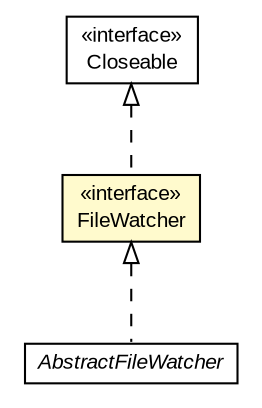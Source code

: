 #!/usr/local/bin/dot
#
# Class diagram 
# Generated by UMLGraph version R5_6-24-gf6e263 (http://www.umlgraph.org/)
#

digraph G {
	edge [fontname="arial",fontsize=10,labelfontname="arial",labelfontsize=10];
	node [fontname="arial",fontsize=10,shape=plaintext];
	nodesep=0.25;
	ranksep=0.5;
	// com.google.code.play2.watcher.api.FileWatcher
	c81 [label=<<table title="com.google.code.play2.watcher.api.FileWatcher" border="0" cellborder="1" cellspacing="0" cellpadding="2" port="p" bgcolor="lemonChiffon" href="./FileWatcher.html">
		<tr><td><table border="0" cellspacing="0" cellpadding="1">
<tr><td align="center" balign="center"> &#171;interface&#187; </td></tr>
<tr><td align="center" balign="center"> FileWatcher </td></tr>
		</table></td></tr>
		</table>>, URL="./FileWatcher.html", fontname="arial", fontcolor="black", fontsize=10.0];
	// com.google.code.play2.watcher.api.AbstractFileWatcher
	c84 [label=<<table title="com.google.code.play2.watcher.api.AbstractFileWatcher" border="0" cellborder="1" cellspacing="0" cellpadding="2" port="p" href="./AbstractFileWatcher.html">
		<tr><td><table border="0" cellspacing="0" cellpadding="1">
<tr><td align="center" balign="center"><font face="arial italic"> AbstractFileWatcher </font></td></tr>
		</table></td></tr>
		</table>>, URL="./AbstractFileWatcher.html", fontname="arial", fontcolor="black", fontsize=10.0];
	//com.google.code.play2.watcher.api.FileWatcher implements java.io.Closeable
	c85:p -> c81:p [dir=back,arrowtail=empty,style=dashed];
	//com.google.code.play2.watcher.api.AbstractFileWatcher implements com.google.code.play2.watcher.api.FileWatcher
	c81:p -> c84:p [dir=back,arrowtail=empty,style=dashed];
	// java.io.Closeable
	c85 [label=<<table title="java.io.Closeable" border="0" cellborder="1" cellspacing="0" cellpadding="2" port="p" href="https://docs.oracle.com/javase/6/docs/api/java/io/Closeable.html">
		<tr><td><table border="0" cellspacing="0" cellpadding="1">
<tr><td align="center" balign="center"> &#171;interface&#187; </td></tr>
<tr><td align="center" balign="center"> Closeable </td></tr>
		</table></td></tr>
		</table>>, URL="https://docs.oracle.com/javase/6/docs/api/java/io/Closeable.html", fontname="arial", fontcolor="black", fontsize=10.0];
}

